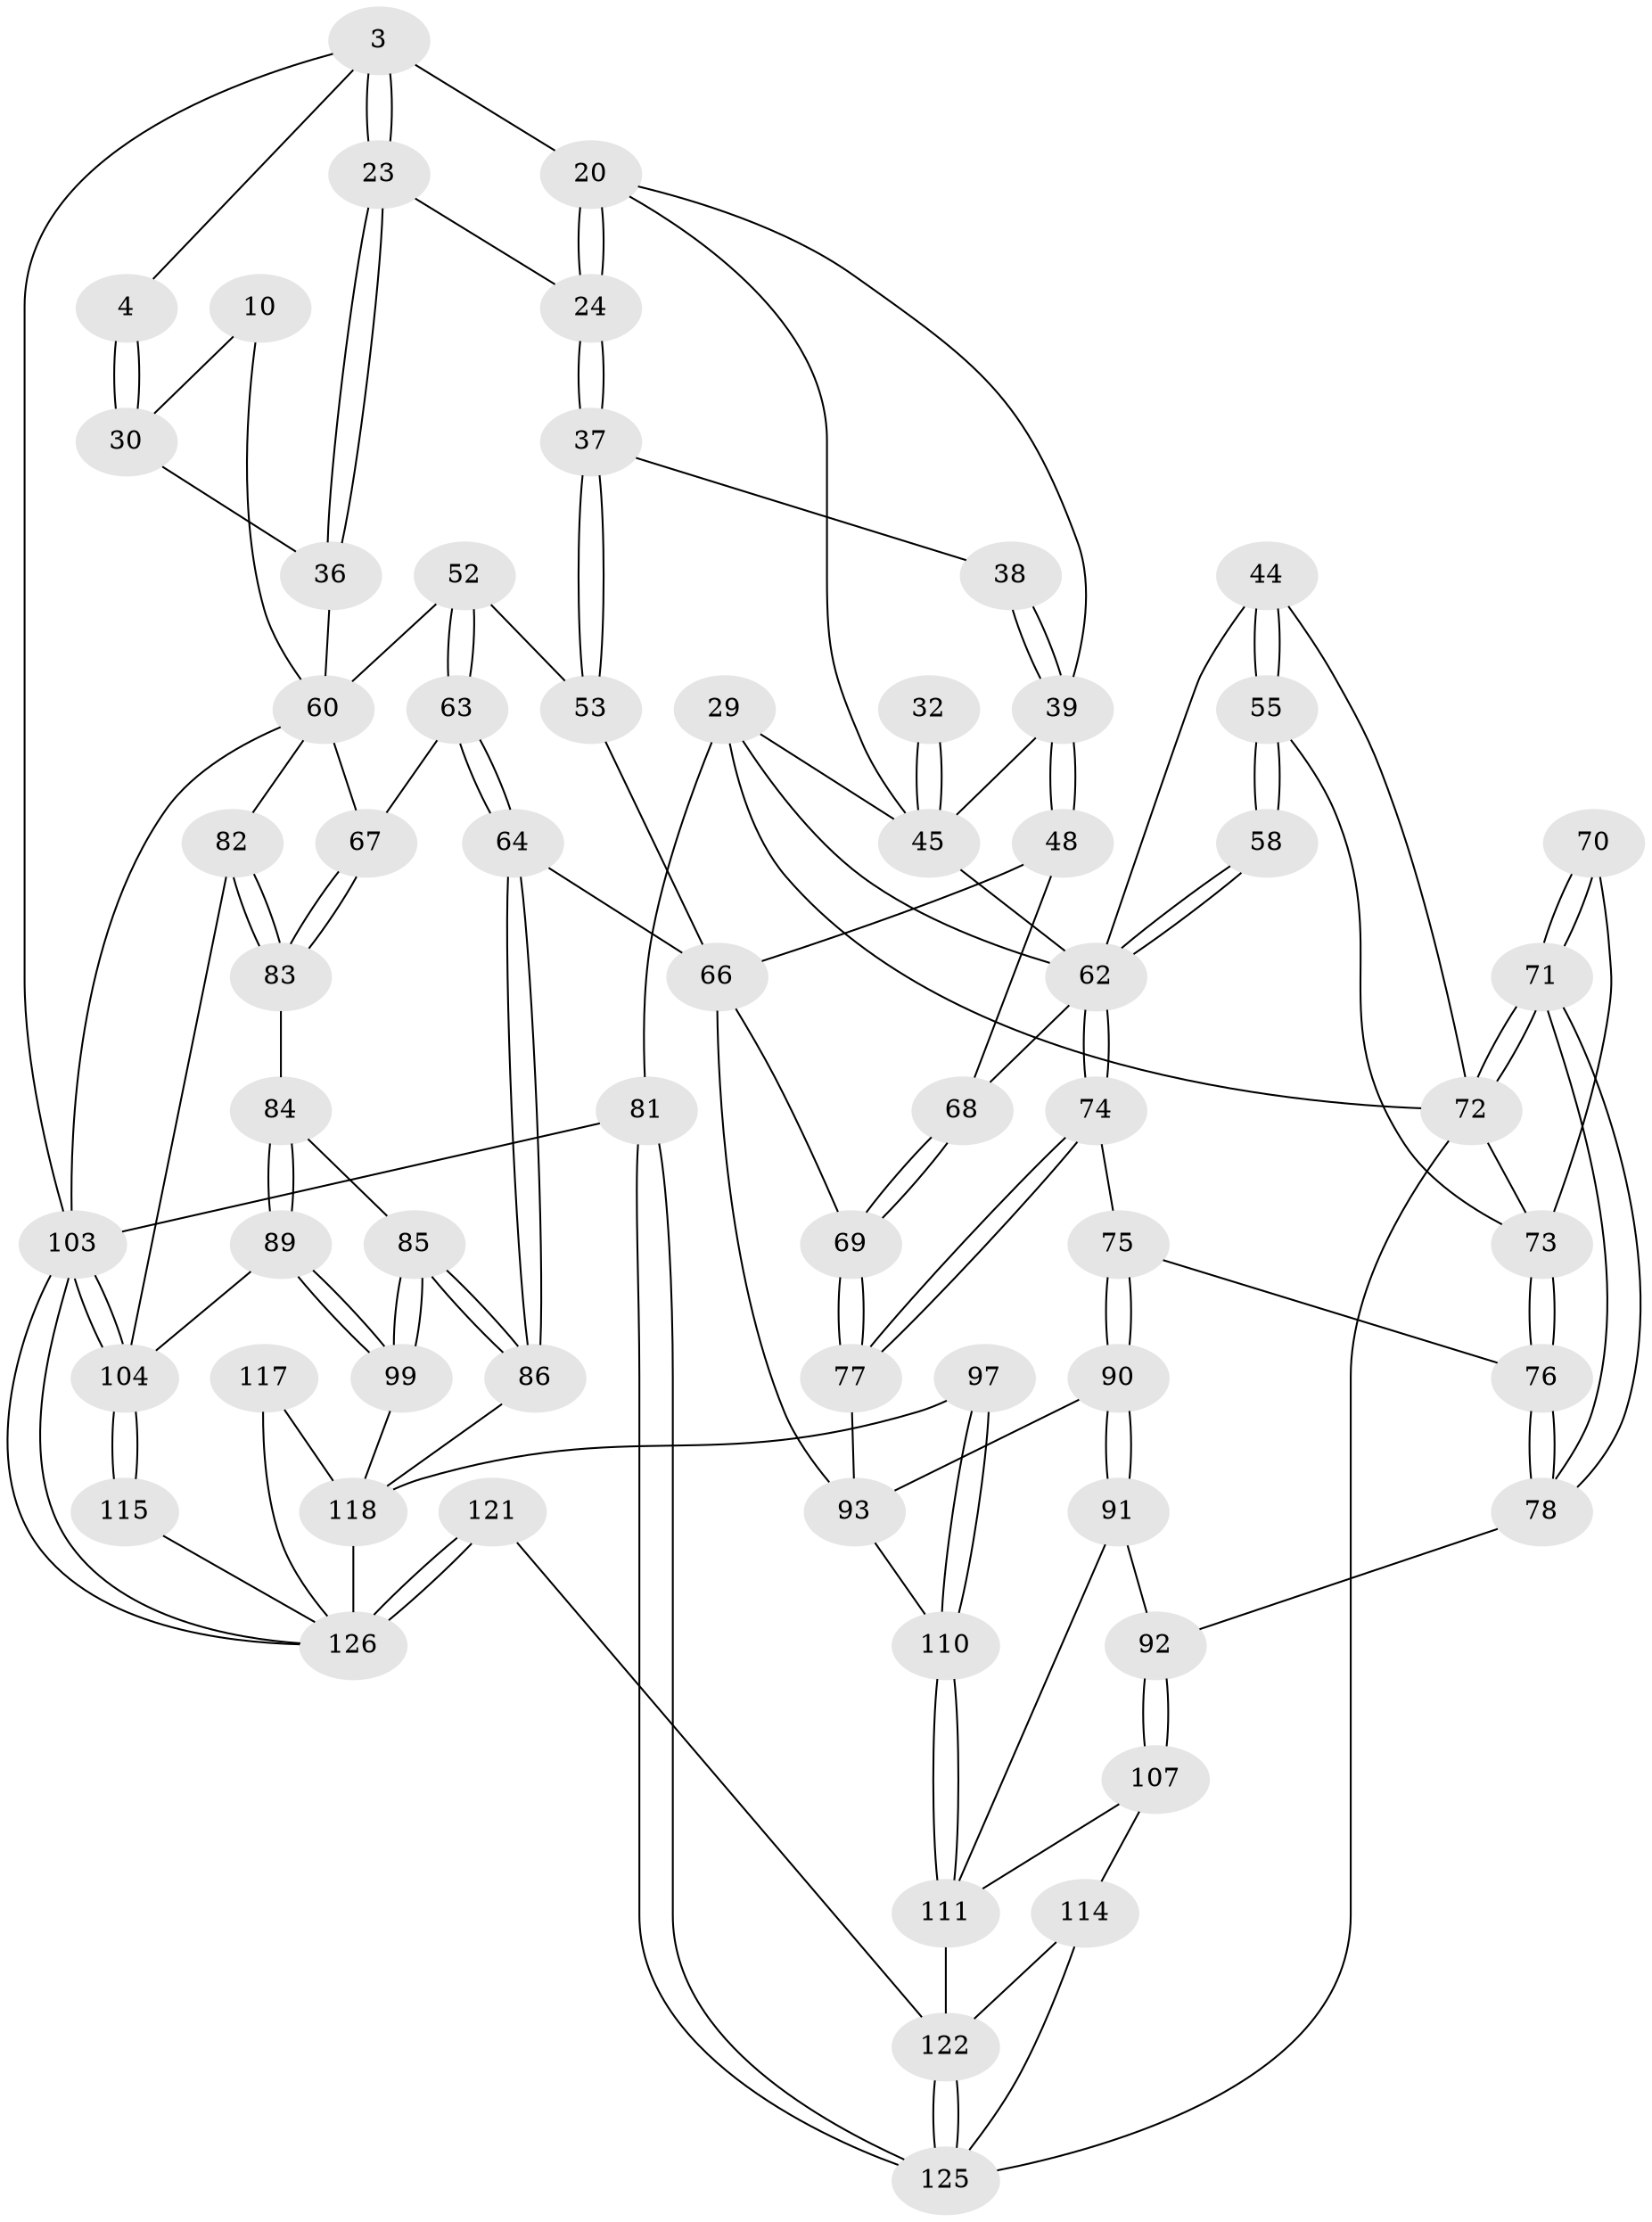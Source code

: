 // original degree distribution, {3: 0.015873015873015872, 4: 0.23809523809523808, 5: 0.5238095238095238, 6: 0.2222222222222222}
// Generated by graph-tools (version 1.1) at 2025/00/03/09/25 05:00:38]
// undirected, 63 vertices, 144 edges
graph export_dot {
graph [start="1"]
  node [color=gray90,style=filled];
  3 [pos="+0.7425240055271072+0.08142213201606267",super="+2"];
  4 [pos="+0.8249495790463784+0.10387721764525858"];
  10 [pos="+0.954440149533792+0.09916469389198793",super="+6"];
  20 [pos="+0.5853656311804777+0.05348048596454262",super="+14"];
  23 [pos="+0.7144952621045225+0.12421753416301842"];
  24 [pos="+0.6697452439160364+0.1738216049845251"];
  29 [pos="+0.17355942541899488+0.1518685168157469",super="+28+26"];
  30 [pos="+0.836408933180672+0.11869811214589297",super="+15+5"];
  32 [pos="+0.32768197261505394+0.16715333378406608"];
  36 [pos="+0.8620201559997072+0.23228275517127583",super="+35"];
  37 [pos="+0.6696074653261433+0.17428928365972124"];
  38 [pos="+0.6246981812497326+0.17362449498925273"];
  39 [pos="+0.5232676534136868+0.2327860371084222",super="+33+22+21"];
  44 [pos="+0.20771341535399265+0.2495599896307654"];
  45 [pos="+0.3723504205545851+0.22529261767037237",super="+34+31+27"];
  48 [pos="+0.5373633044379383+0.28768786956179887"];
  52 [pos="+0.7513536095318586+0.2823749618505489"];
  53 [pos="+0.6899415713234207+0.2673134231462948"];
  55 [pos="+0.24589622483765378+0.3499984351464505"];
  58 [pos="+0.2718423957822361+0.3526963612069046"];
  60 [pos="+0.9437390445625102+0.35323740736792053",super="+59+51"];
  62 [pos="+0.3241512886907462+0.4251470680752506",super="+61+50+47"];
  63 [pos="+0.7855000167641609+0.467738938219555"];
  64 [pos="+0.6941506077594931+0.5127821285439079"];
  66 [pos="+0.6303396344703578+0.39094059380402807",super="+65+54"];
  67 [pos="+0.7980136581357895+0.4678211740204494"];
  68 [pos="+0.47773584391841456+0.3832466936329305",super="+49"];
  69 [pos="+0.490641590968125+0.4208829239256804"];
  70 [pos="+0.07085452188560251+0.4102723421312083"];
  71 [pos="+0+0.5500961879381396"];
  72 [pos="+0+0.5573270382605897",super="+42+41"];
  73 [pos="+0.1793667185712522+0.42575933516050246",super="+56+57"];
  74 [pos="+0.3279210626184145+0.4474491158173543"];
  75 [pos="+0.2418635876608883+0.538465059519006"];
  76 [pos="+0.17754794595805842+0.5137045280515277"];
  77 [pos="+0.46257380931591124+0.5253351646364783"];
  78 [pos="+0.02159228352629861+0.5550582296650709"];
  81 [pos="+0+1",super="+11"];
  82 [pos="+1+0.5365207182308401"];
  83 [pos="+0.8631385600844623+0.527711460443185"];
  84 [pos="+0.8628347656318167+0.5301277689762441"];
  85 [pos="+0.7953327833019338+0.6584033976567424"];
  86 [pos="+0.6949450660103169+0.541014619697769"];
  89 [pos="+0.9022571362611603+0.6800496242573474"];
  90 [pos="+0.2615377117373038+0.5925713393715271"];
  91 [pos="+0.26007740836820176+0.6121578725442862"];
  92 [pos="+0.16257036661968868+0.6543238556535836"];
  93 [pos="+0.4581392844842129+0.5633230885791312",super="+79"];
  97 [pos="+0.5172332145594271+0.719127839764478"];
  99 [pos="+0.8126721506161427+0.6955991319071739"];
  103 [pos="+1+1",super="+7"];
  104 [pos="+1+0.8073090159256361",super="+87+88"];
  107 [pos="+0.16081552110231087+0.68089661054554",super="+106"];
  110 [pos="+0.40101577966313584+0.8392402882142366",super="+101+98"];
  111 [pos="+0.38648415867888114+0.8674991328677781",super="+105+102"];
  114 [pos="+0.15765950779754626+0.8381897709907468",super="+112+108"];
  115 [pos="+0.8999684396453191+0.85407975480388"];
  117 [pos="+0.7613345503551876+0.7787490270132229"];
  118 [pos="+0.7232401398267635+0.7996236773912384",super="+100+96"];
  121 [pos="+0.5289764828114085+1"];
  122 [pos="+0.34456530689422266+1",super="+113"];
  125 [pos="+0+1",super="+123+109+80"];
  126 [pos="+0.921050586784133+1",super="+124+119+120"];
  3 -- 4;
  3 -- 23;
  3 -- 23;
  3 -- 20;
  3 -- 103;
  4 -- 30 [weight=2];
  4 -- 30;
  10 -- 30 [weight=2];
  10 -- 60;
  20 -- 24;
  20 -- 24;
  20 -- 39;
  20 -- 45;
  23 -- 24;
  23 -- 36;
  23 -- 36;
  24 -- 37;
  24 -- 37;
  29 -- 45 [weight=3];
  29 -- 72 [weight=2];
  29 -- 81 [weight=2];
  29 -- 62;
  30 -- 36;
  32 -- 45 [weight=3];
  32 -- 45;
  36 -- 60 [weight=2];
  37 -- 38;
  37 -- 53;
  37 -- 53;
  38 -- 39 [weight=2];
  38 -- 39;
  39 -- 48;
  39 -- 48;
  39 -- 45 [weight=2];
  44 -- 55;
  44 -- 55;
  44 -- 72;
  44 -- 62;
  45 -- 62;
  48 -- 68;
  48 -- 66;
  52 -- 53;
  52 -- 63;
  52 -- 63;
  52 -- 60;
  53 -- 66;
  55 -- 58;
  55 -- 58;
  55 -- 73;
  58 -- 62 [weight=2];
  58 -- 62;
  60 -- 67;
  60 -- 82;
  60 -- 103;
  62 -- 74;
  62 -- 74;
  62 -- 68 [weight=2];
  63 -- 64;
  63 -- 64;
  63 -- 67;
  64 -- 86;
  64 -- 86;
  64 -- 66;
  66 -- 69;
  66 -- 93;
  67 -- 83;
  67 -- 83;
  68 -- 69;
  68 -- 69;
  69 -- 77;
  69 -- 77;
  70 -- 71;
  70 -- 71;
  70 -- 73 [weight=2];
  71 -- 72;
  71 -- 72;
  71 -- 78;
  71 -- 78;
  72 -- 73;
  72 -- 125;
  73 -- 76;
  73 -- 76;
  74 -- 75;
  74 -- 77;
  74 -- 77;
  75 -- 76;
  75 -- 90;
  75 -- 90;
  76 -- 78;
  76 -- 78;
  77 -- 93;
  78 -- 92;
  81 -- 125 [weight=2];
  81 -- 125;
  81 -- 103 [weight=2];
  82 -- 83;
  82 -- 83;
  82 -- 104;
  83 -- 84;
  84 -- 85;
  84 -- 89;
  84 -- 89;
  85 -- 86;
  85 -- 86;
  85 -- 99;
  85 -- 99;
  86 -- 118;
  89 -- 99;
  89 -- 99;
  89 -- 104;
  90 -- 91;
  90 -- 91;
  90 -- 93;
  91 -- 92;
  91 -- 111;
  92 -- 107;
  92 -- 107;
  93 -- 110;
  97 -- 110 [weight=2];
  97 -- 110;
  97 -- 118;
  99 -- 118;
  103 -- 104;
  103 -- 104;
  103 -- 126;
  103 -- 126;
  104 -- 115 [weight=2];
  104 -- 115;
  107 -- 114 [weight=2];
  107 -- 111;
  110 -- 111 [weight=2];
  110 -- 111;
  111 -- 122;
  114 -- 125 [weight=2];
  114 -- 122;
  115 -- 126;
  117 -- 118 [weight=2];
  117 -- 126;
  118 -- 126 [weight=2];
  121 -- 122;
  121 -- 126 [weight=2];
  121 -- 126;
  122 -- 125;
  122 -- 125;
}
